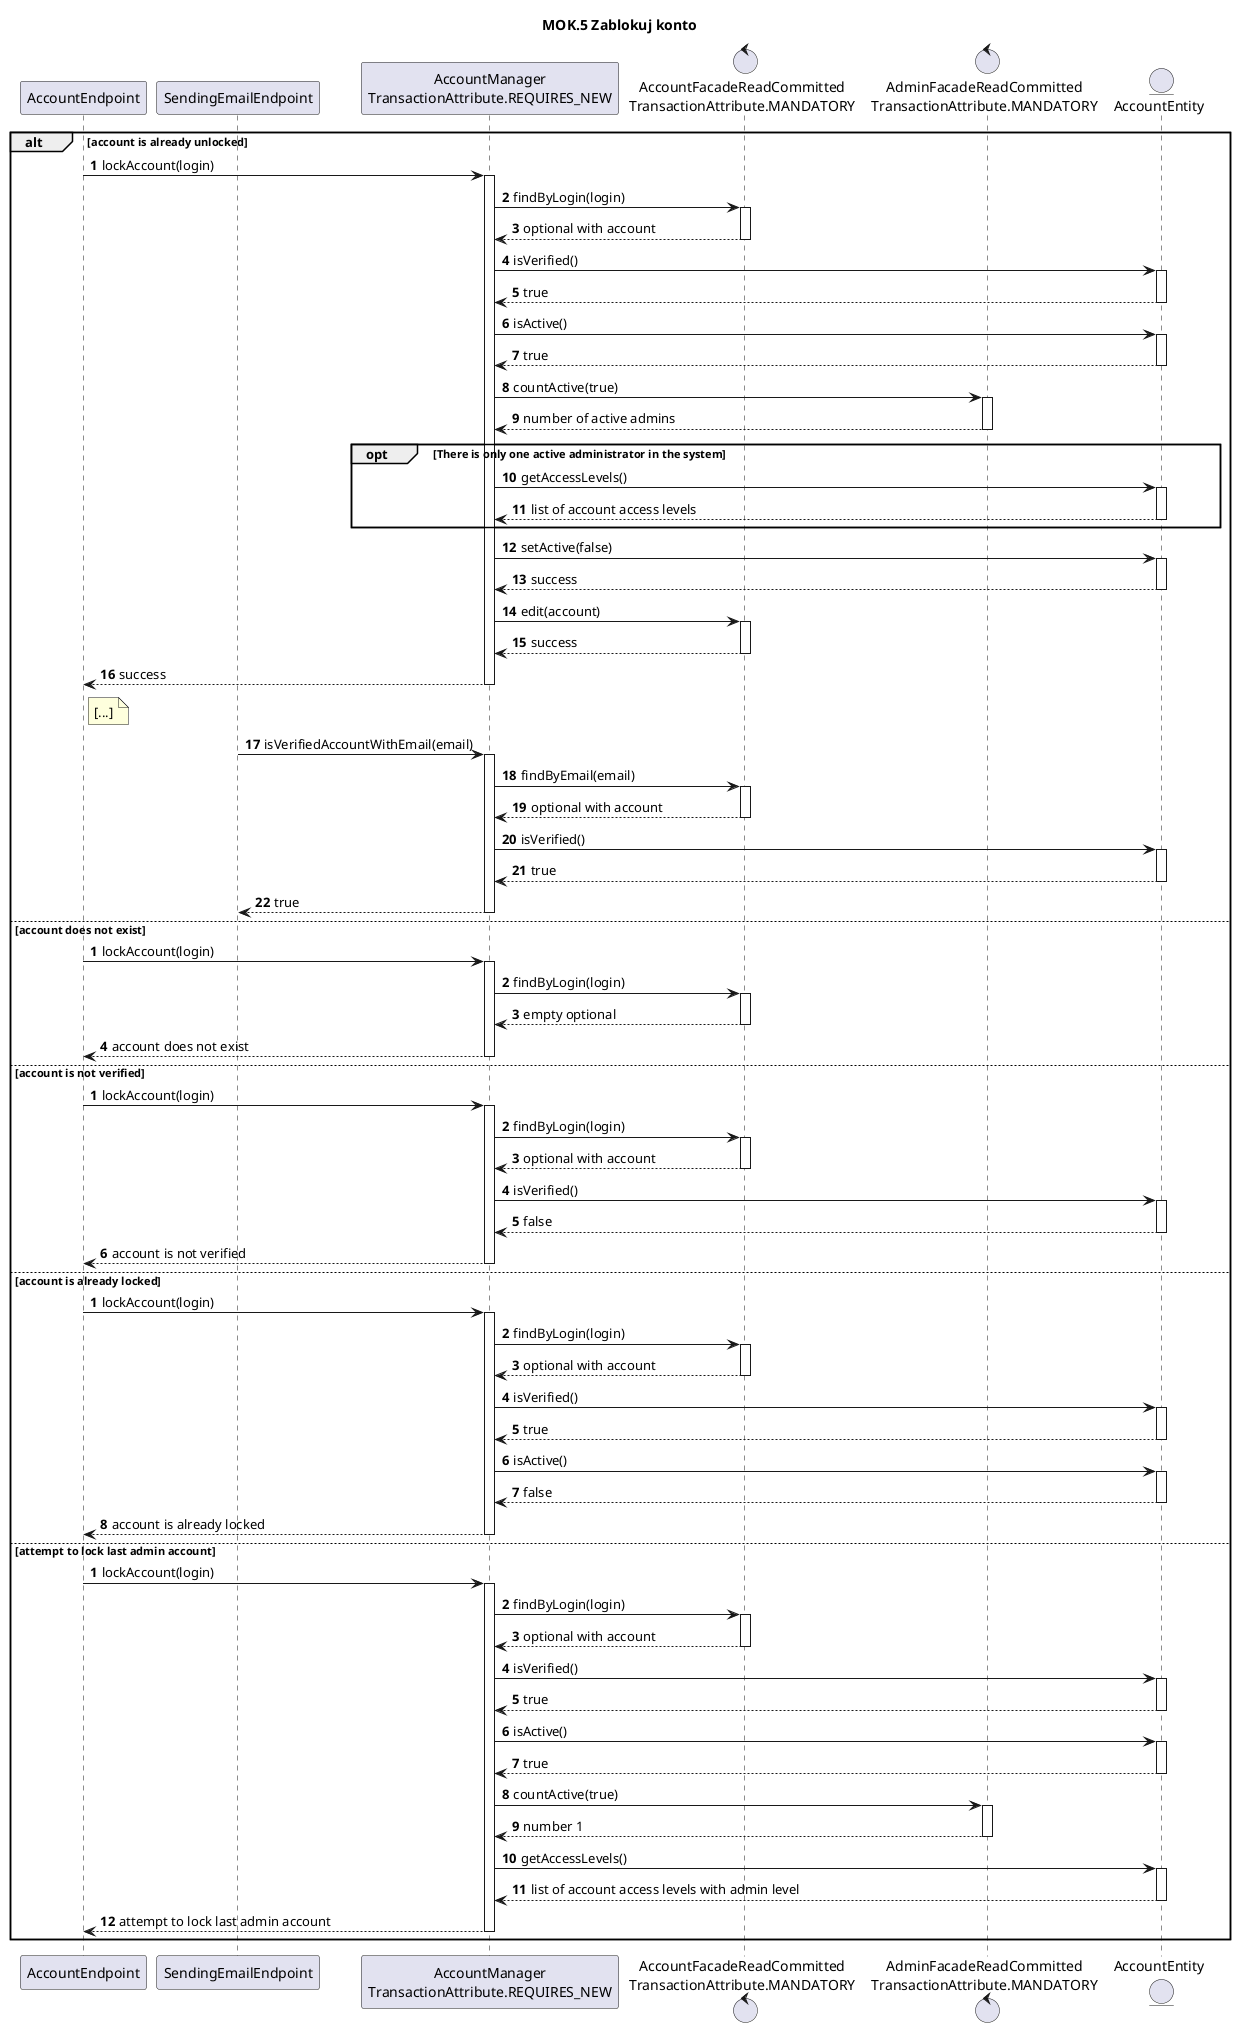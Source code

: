 @startuml
title
MOK.5 Zablokuj konto
end title

autoactivate on
participant AccountEndpoint
participant SendingEmailEndpoint
participant "AccountManager\nTransactionAttribute.REQUIRES_NEW" as AccountManager
control "AccountFacadeReadCommitted\nTransactionAttribute.MANDATORY" as AccountFacadeReadCommitted
control "AdminFacadeReadCommitted\nTransactionAttribute.MANDATORY" as AdminFacadeReadCommitted
entity AccountEntity
alt account is already unlocked
autonumber
            AccountEndpoint -> AccountManager: lockAccount(login)
                    AccountManager -> AccountFacadeReadCommitted: findByLogin(login)
                    return optional with account
                    AccountManager -> AccountEntity: isVerified()
                    return true
                    AccountManager -> AccountEntity: isActive()
                    return true
                    AccountManager -> AdminFacadeReadCommitted: countActive(true)
                    return number of active admins
                    opt There is only one active administrator in the system
                        AccountManager -> AccountEntity: getAccessLevels()
                        return list of account access levels
                    end
                    AccountManager -> AccountEntity: setActive(false)
                    return success


                    AccountManager -> AccountFacadeReadCommitted: edit(account)
                    return success
            return success
    note right of AccountEndpoint
    [...]
    end note
            SendingEmailEndpoint -> AccountManager: isVerifiedAccountWithEmail(email)
                AccountManager -> AccountFacadeReadCommitted: findByEmail(email)
                return optional with account
                AccountManager -> AccountEntity: isVerified()
                return true
            return true
          
else account does not exist
autonumber
             AccountEndpoint -> AccountManager: lockAccount(login)
                
                     AccountManager -> AccountFacadeReadCommitted: findByLogin(login)
                     return empty optional
             return account does not exist

else account is not verified
autonumber
             AccountEndpoint -> AccountManager: lockAccount(login)  
                     AccountManager -> AccountFacadeReadCommitted: findByLogin(login)
                     return optional with account
                     AccountManager -> AccountEntity: isVerified()
                     return false
             return account is not verified

else account is already locked
autonumber
             AccountEndpoint -> AccountManager: lockAccount(login)   
                     AccountManager -> AccountFacadeReadCommitted: findByLogin(login)
                     return optional with account
                     AccountManager -> AccountEntity: isVerified()
                     return true
                     AccountManager -> AccountEntity: isActive()
                     return false
             return account is already locked
else attempt to lock last admin account
autonumber
             AccountEndpoint -> AccountManager: lockAccount(login)  
                     AccountManager -> AccountFacadeReadCommitted: findByLogin(login)
                     return optional with account
                     AccountManager -> AccountEntity: isVerified()
                     return true
                     AccountManager -> AccountEntity: isActive()
                     return true
                     AccountManager -> AdminFacadeReadCommitted: countActive(true)
                     return number 1
                     AccountManager -> AccountEntity: getAccessLevels()
                     return list of account access levels with admin level
             return attempt to lock last admin account

end
@enduml
